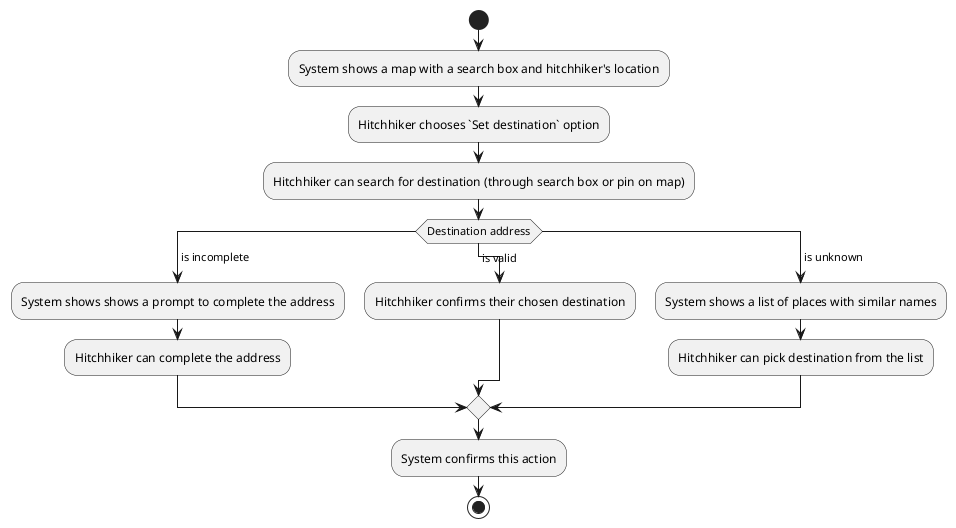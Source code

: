 @startuml
start
:System shows a map with a search box and hitchhiker's location;
:Hitchhiker chooses `Set destination` option;
:Hitchhiker can search for destination (through search box or pin on map);
switch (Destination address)
    case ( is incomplete)
    :System shows shows a prompt to complete the address;
    :Hitchhiker can complete the address;
    case ( is valid)
    :Hitchhiker confirms their chosen destination;
    case ( is unknown)
    :System shows a list of places with similar names;
    :Hitchhiker can pick destination from the list;
endswitch
:System confirms this action;
stop
@enduml